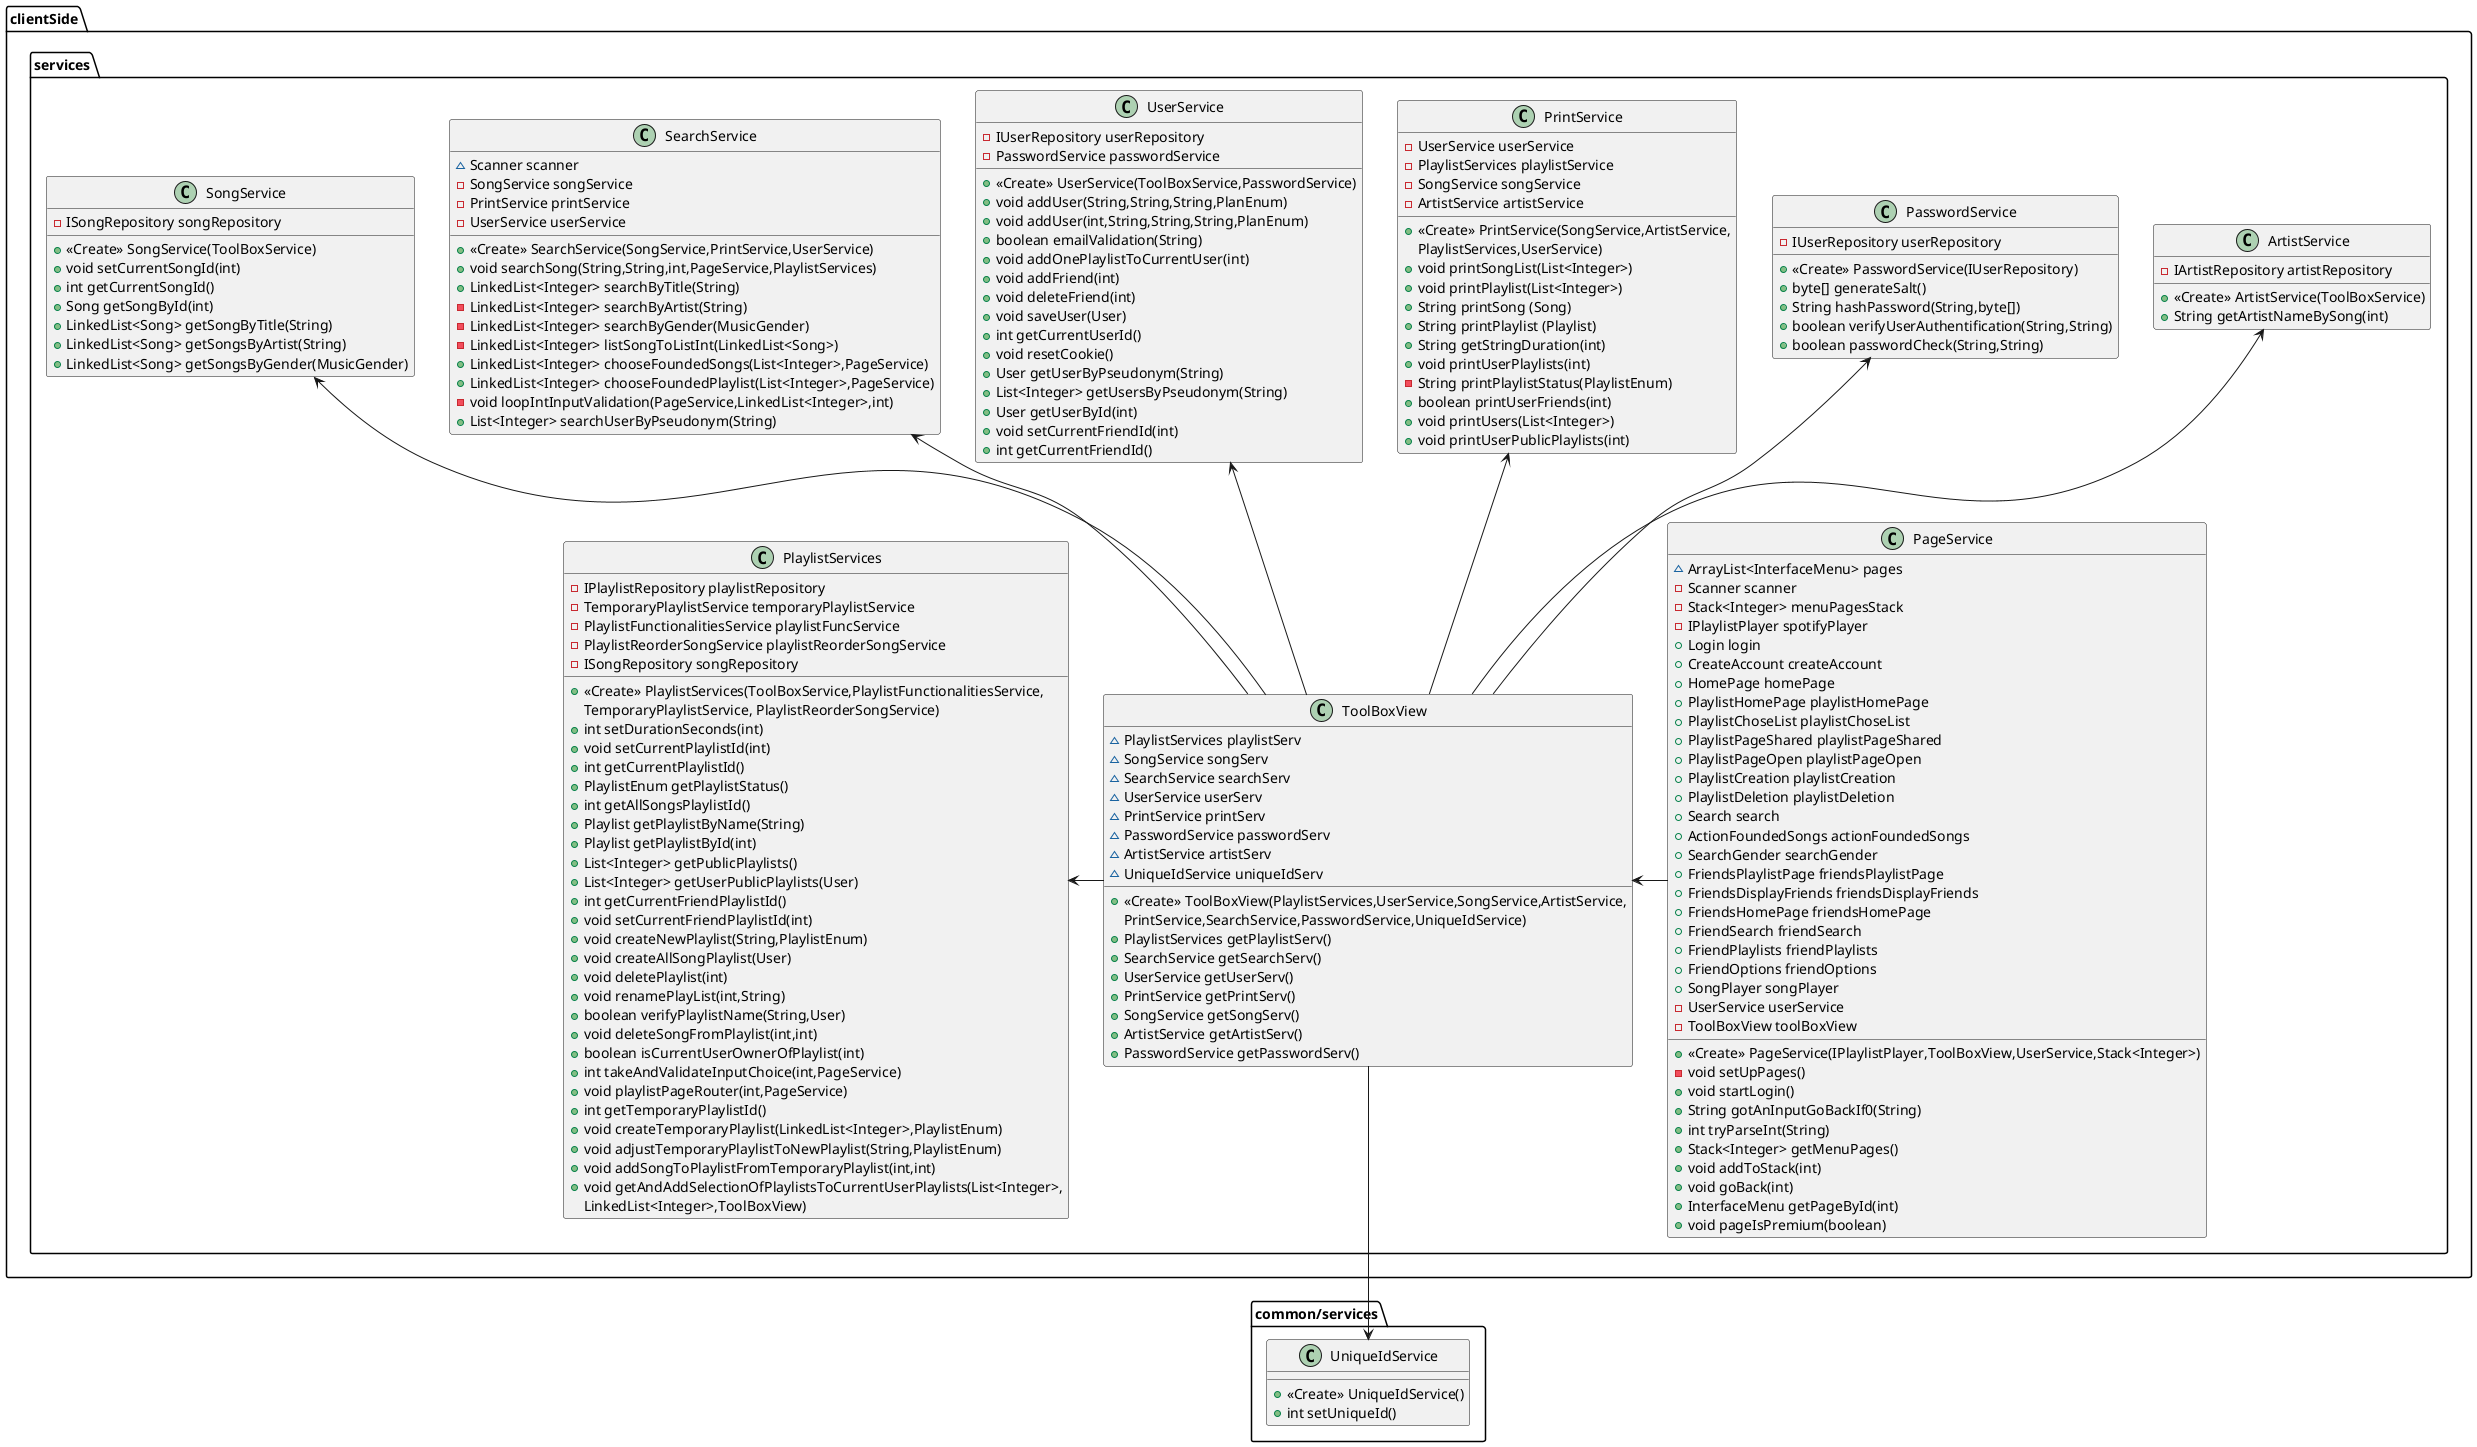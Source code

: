 @startuml

class clientSide.services.SongService {
- ISongRepository songRepository
+ <<Create>> SongService(ToolBoxService)
+ void setCurrentSongId(int)
+ int getCurrentSongId()
+ Song getSongById(int)
+ LinkedList<Song> getSongByTitle(String)
+ LinkedList<Song> getSongsByArtist(String)
+ LinkedList<Song> getSongsByGender(MusicGender)
}

class clientSide.services.ToolBoxView {
~ PlaylistServices playlistServ
~ SongService songServ
~ SearchService searchServ
~ UserService userServ
~ PrintService printServ
~ PasswordService passwordServ
~ ArtistService artistServ
~ UniqueIdService uniqueIdServ
+ <<Create>> ToolBoxView(PlaylistServices,UserService,SongService,ArtistService,
PrintService,SearchService,PasswordService,UniqueIdService)
+ PlaylistServices getPlaylistServ()
+ SearchService getSearchServ()
+ UserService getUserServ()
+ PrintService getPrintServ()
+ SongService getSongServ()
+ ArtistService getArtistServ()
+ PasswordService getPasswordServ()
}

class "clientSide.services.PrintService" {
- UserService userService
- PlaylistServices playlistService
- SongService songService
- ArtistService artistService
+ <<Create>> PrintService(SongService,ArtistService,
PlaylistServices,UserService)
+ void printSongList(List<Integer>)
+ void printPlaylist(List<Integer>)
+ String printSong (Song)
+ String printPlaylist (Playlist)
+ String getStringDuration(int)
+ void printUserPlaylists(int)
- String printPlaylistStatus(PlaylistEnum)
+ boolean printUserFriends(int)
+ void printUsers(List<Integer>)
+ void printUserPublicPlaylists(int)
}

class clientSide.services.ArtistService {
- IArtistRepository artistRepository
+ <<Create>> ArtistService(ToolBoxService)
+ String getArtistNameBySong(int)
}

class clientSide.services.PlaylistServices {
- IPlaylistRepository playlistRepository
- TemporaryPlaylistService temporaryPlaylistService
- PlaylistFunctionalitiesService playlistFuncService
- PlaylistReorderSongService playlistReorderSongService
- ISongRepository songRepository
+ <<Create>> PlaylistServices(ToolBoxService,PlaylistFunctionalitiesService,
TemporaryPlaylistService, PlaylistReorderSongService)
+ int setDurationSeconds(int)
+ void setCurrentPlaylistId(int)
+ int getCurrentPlaylistId()
+ PlaylistEnum getPlaylistStatus()
+ int getAllSongsPlaylistId()
+ Playlist getPlaylistByName(String)
+ Playlist getPlaylistById(int)
+ List<Integer> getPublicPlaylists()
+ List<Integer> getUserPublicPlaylists(User)
+ int getCurrentFriendPlaylistId()
+ void setCurrentFriendPlaylistId(int)
+ void createNewPlaylist(String,PlaylistEnum)
+ void createAllSongPlaylist(User)
+ void deletePlaylist(int)
+ void renamePlayList(int,String)
+ boolean verifyPlaylistName(String,User)
+ void deleteSongFromPlaylist(int,int)
+ boolean isCurrentUserOwnerOfPlaylist(int)
+ int takeAndValidateInputChoice(int,PageService)
+ void playlistPageRouter(int,PageService)
+ int getTemporaryPlaylistId()
+ void createTemporaryPlaylist(LinkedList<Integer>,PlaylistEnum)
+ void adjustTemporaryPlaylistToNewPlaylist(String,PlaylistEnum)
+ void addSongToPlaylistFromTemporaryPlaylist(int,int)
+ void getAndAddSelectionOfPlaylistsToCurrentUserPlaylists(List<Integer>,
LinkedList<Integer>,ToolBoxView)
}

class clientSide.services.SearchService {
~ Scanner scanner
- SongService songService
- PrintService printService
- UserService userService
+ <<Create>> SearchService(SongService,PrintService,UserService)
+ void searchSong(String,String,int,PageService,PlaylistServices)
+ LinkedList<Integer> searchByTitle(String)
- LinkedList<Integer> searchByArtist(String)
- LinkedList<Integer> searchByGender(MusicGender)
- LinkedList<Integer> listSongToListInt(LinkedList<Song>)
+ LinkedList<Integer> chooseFoundedSongs(List<Integer>,PageService)
+ LinkedList<Integer> chooseFoundedPlaylist(List<Integer>,PageService)
- void loopIntInputValidation(PageService,LinkedList<Integer>,int)
+ List<Integer> searchUserByPseudonym(String)
}

class clientSide.services.UserService {
- IUserRepository userRepository
- PasswordService passwordService
+ <<Create>> UserService(ToolBoxService,PasswordService)
+ void addUser(String,String,String,PlanEnum)
+ void addUser(int,String,String,String,PlanEnum)
+ boolean emailValidation(String)
+ void addOnePlaylistToCurrentUser(int)
+ void addFriend(int)
+ void deleteFriend(int)
+ void saveUser(User)
+ int getCurrentUserId()
+ void resetCookie()
+ User getUserByPseudonym(String)
+ List<Integer> getUsersByPseudonym(String)
+ User getUserById(int)
+ void setCurrentFriendId(int)
+ int getCurrentFriendId()
}

class clientSide.services.PasswordService {
- IUserRepository userRepository
+ <<Create>> PasswordService(IUserRepository)
+ byte[] generateSalt()
+ String hashPassword(String,byte[])
+ boolean verifyUserAuthentification(String,String)
+ boolean passwordCheck(String,String)
}

class clientSide.services.PageService {
~ ArrayList<InterfaceMenu> pages
- Scanner scanner
- Stack<Integer> menuPagesStack
- IPlaylistPlayer spotifyPlayer
+ Login login
+ CreateAccount createAccount
+ HomePage homePage
+ PlaylistHomePage playlistHomePage
+ PlaylistChoseList playlistChoseList
+ PlaylistPageShared playlistPageShared
+ PlaylistPageOpen playlistPageOpen
+ PlaylistCreation playlistCreation
+ PlaylistDeletion playlistDeletion
+ Search search
+ ActionFoundedSongs actionFoundedSongs
+ SearchGender searchGender
+ FriendsPlaylistPage friendsPlaylistPage
+ FriendsDisplayFriends friendsDisplayFriends
+ FriendsHomePage friendsHomePage
+ FriendSearch friendSearch
+ FriendPlaylists friendPlaylists
+ FriendOptions friendOptions
+ SongPlayer songPlayer
- UserService userService
- ToolBoxView toolBoxView
+ <<Create>> PageService(IPlaylistPlayer,ToolBoxView,UserService,Stack<Integer>)
- void setUpPages()
+ void startLogin()
+ String gotAnInputGoBackIf0(String)
+ int tryParseInt(String)
+ Stack<Integer> getMenuPages()
+ void addToStack(int)
+ void goBack(int)
+ InterfaceMenu getPageById(int)
+ void pageIsPremium(boolean)
}

class common/services.UniqueIdService {
+ <<Create>> UniqueIdService()
+ int setUniqueId()
}


' --- Dépendances générées ---
clientSide.services.ToolBoxView -l-> clientSide.services.PlaylistServices
clientSide.services.ToolBoxView -u-> clientSide.services.SongService
clientSide.services.ToolBoxView -u-> clientSide.services.SearchService
clientSide.services.ToolBoxView -u-> clientSide.services.UserService
clientSide.services.ToolBoxView -u-> clientSide.services.PrintService
clientSide.services.ToolBoxView -u-> clientSide.services.PasswordService
clientSide.services.ToolBoxView -u-> clientSide.services.ArtistService

clientSide.services.ToolBoxView -d-> "common/services.UniqueIdService"
clientSide.services.PageService -l-> clientSide.services.ToolBoxView

@enduml
